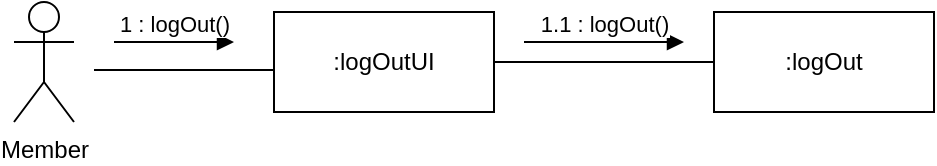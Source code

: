 <mxfile version="19.0.3" type="device"><diagram name="페이지-1" id="RHHCT_-dtiz9Gi0bGkEW"><mxGraphModel dx="946" dy="617" grid="1" gridSize="10" guides="1" tooltips="1" connect="1" arrows="1" fold="1" page="1" pageScale="1" pageWidth="827" pageHeight="1169" math="0" shadow="0"><root><mxCell id="0"/><mxCell id="1" parent="0"/><mxCell id="Wwwd8ev3ogfc-2955CZd-1" value="Member" style="shape=umlActor;verticalLabelPosition=bottom;verticalAlign=top;html=1;outlineConnect=0;" parent="1" vertex="1"><mxGeometry x="75" y="230" width="30" height="60" as="geometry"/></mxCell><mxCell id="Wwwd8ev3ogfc-2955CZd-5" value=":logOutUI" style="html=1;whiteSpace=wrap;" parent="1" vertex="1"><mxGeometry x="205" y="235" width="110" height="50" as="geometry"/></mxCell><mxCell id="Wwwd8ev3ogfc-2955CZd-6" value=":logOut" style="html=1;whiteSpace=wrap;" parent="1" vertex="1"><mxGeometry x="425" y="235" width="110" height="50" as="geometry"/></mxCell><mxCell id="Wwwd8ev3ogfc-2955CZd-7" value="1 : logOut()" style="html=1;verticalAlign=bottom;endArrow=block;edgeStyle=elbowEdgeStyle;elbow=vertical;curved=0;rounded=0;" parent="1" edge="1"><mxGeometry width="80" relative="1" as="geometry"><mxPoint x="125" y="250" as="sourcePoint"/><mxPoint x="185" y="250" as="targetPoint"/></mxGeometry></mxCell><mxCell id="Wwwd8ev3ogfc-2955CZd-8" value="" style="line;strokeWidth=1;fillColor=none;align=left;verticalAlign=middle;spacingTop=-1;spacingLeft=3;spacingRight=3;rotatable=0;labelPosition=right;points=[];portConstraint=eastwest;strokeColor=inherit;" parent="1" vertex="1"><mxGeometry x="115" y="260" width="90" height="8" as="geometry"/></mxCell><mxCell id="Wwwd8ev3ogfc-2955CZd-9" value="" style="line;strokeWidth=1;fillColor=none;align=left;verticalAlign=middle;spacingTop=-1;spacingLeft=3;spacingRight=3;rotatable=0;labelPosition=right;points=[];portConstraint=eastwest;strokeColor=inherit;" parent="1" vertex="1"><mxGeometry x="315" y="256" width="110" height="8" as="geometry"/></mxCell><mxCell id="KlHPmpKHgv87hC2V13h8-1" value="1.1 : logOut()" style="html=1;verticalAlign=bottom;endArrow=block;rounded=0;" parent="1" edge="1"><mxGeometry width="80" relative="1" as="geometry"><mxPoint x="330" y="250" as="sourcePoint"/><mxPoint x="410" y="250" as="targetPoint"/></mxGeometry></mxCell></root></mxGraphModel></diagram></mxfile>